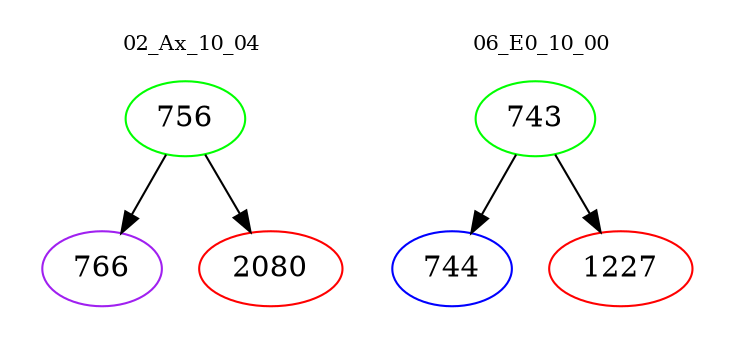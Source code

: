 digraph{
subgraph cluster_0 {
color = white
label = "02_Ax_10_04";
fontsize=10;
T0_756 [label="756", color="green"]
T0_756 -> T0_766 [color="black"]
T0_766 [label="766", color="purple"]
T0_756 -> T0_2080 [color="black"]
T0_2080 [label="2080", color="red"]
}
subgraph cluster_1 {
color = white
label = "06_E0_10_00";
fontsize=10;
T1_743 [label="743", color="green"]
T1_743 -> T1_744 [color="black"]
T1_744 [label="744", color="blue"]
T1_743 -> T1_1227 [color="black"]
T1_1227 [label="1227", color="red"]
}
}
